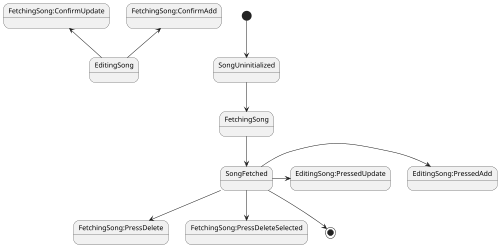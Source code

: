 @startuml SongListPageState
scale 500 width

[*] --> SongUninitialized
SongUninitialized-->FetchingSong
FetchingSong-->SongFetched
SongFetched-->FetchingSong:PressDelete
SongFetched-->FetchingSong:PressDeleteSelected
SongFetched->EditingSong:PressedAdd
SongFetched->EditingSong:PressedUpdate
EditingSong-up->FetchingSong:ConfirmAdd
EditingSong-up->FetchingSong:ConfirmUpdate
SongFetched-->[*]

@enduml
